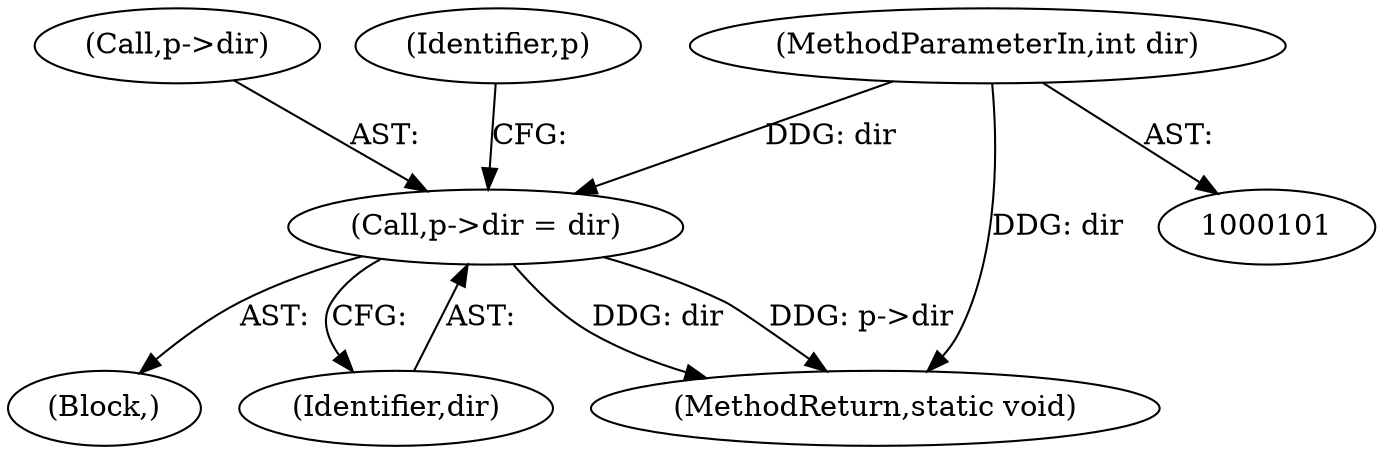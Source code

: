 digraph "0_linux_7b789836f434c87168eab067cfbed1ec4783dffd@pointer" {
"1000174" [label="(Call,p->dir = dir)"];
"1000104" [label="(MethodParameterIn,int dir)"];
"1000175" [label="(Call,p->dir)"];
"1000104" [label="(MethodParameterIn,int dir)"];
"1000105" [label="(Block,)"];
"1000181" [label="(Identifier,p)"];
"1000178" [label="(Identifier,dir)"];
"1000174" [label="(Call,p->dir = dir)"];
"1000198" [label="(MethodReturn,static void)"];
"1000174" -> "1000105"  [label="AST: "];
"1000174" -> "1000178"  [label="CFG: "];
"1000175" -> "1000174"  [label="AST: "];
"1000178" -> "1000174"  [label="AST: "];
"1000181" -> "1000174"  [label="CFG: "];
"1000174" -> "1000198"  [label="DDG: dir"];
"1000174" -> "1000198"  [label="DDG: p->dir"];
"1000104" -> "1000174"  [label="DDG: dir"];
"1000104" -> "1000101"  [label="AST: "];
"1000104" -> "1000198"  [label="DDG: dir"];
}
